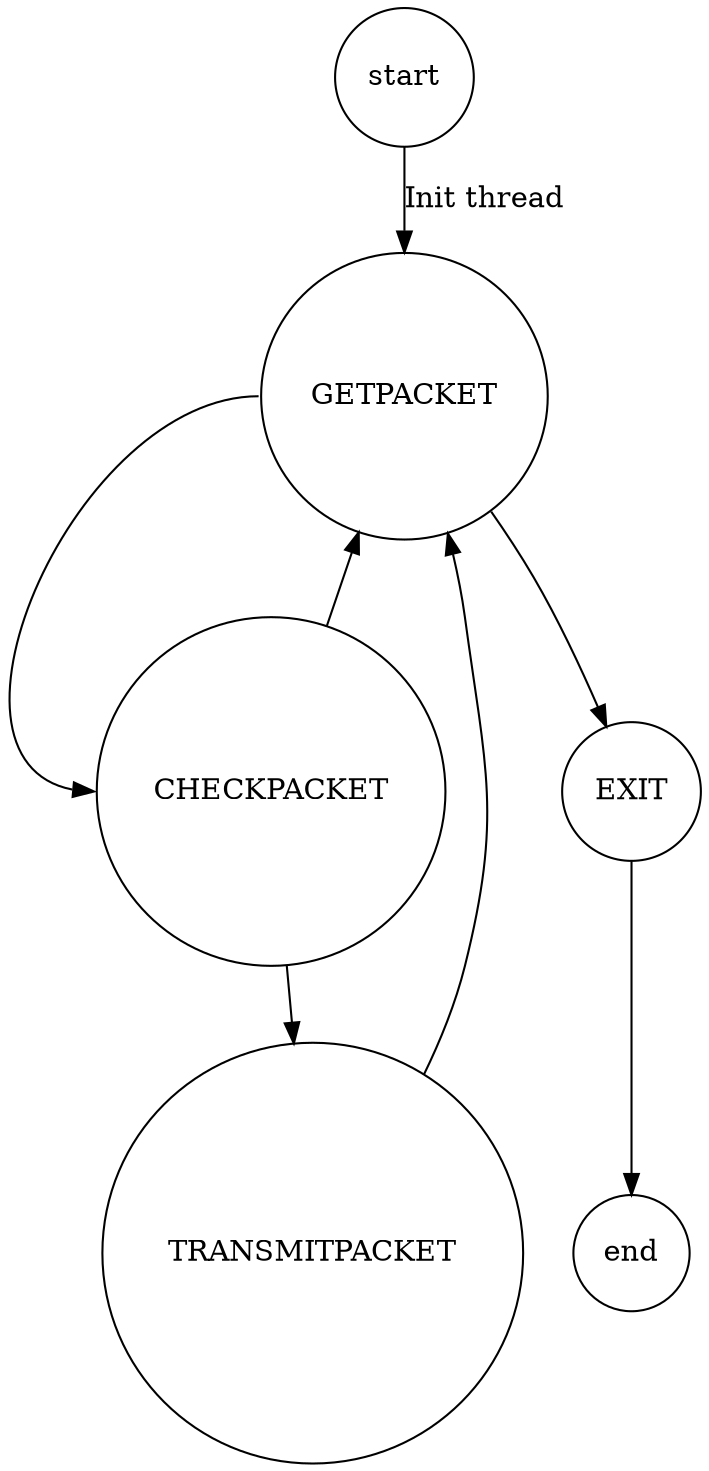 digraph fsm {
	graph [ rankdir = TB ];
	node [shape = "circle" ];
	ordering="out";
	{rank=min start}
	{rankdir=LR  }
	{rank=max end}
	start -> GETPACKET [ label = "Init thread" ];
	GETPACKET:w -> CHECKPACKET:w;// [ label = "Available packet\nfrom queue" ];
	CHECKPACKET -> TRANSMITPACKET;// [ label = "Timed out pending"];
	CHECKPACKET -> GETPACKET;// [ label = "Pending"];
	TRANSMITPACKET -> GETPACKET;
	GETPACKET -> EXIT;// [ label = "Program state = EXIT" ];
	EXIT -> end;
}